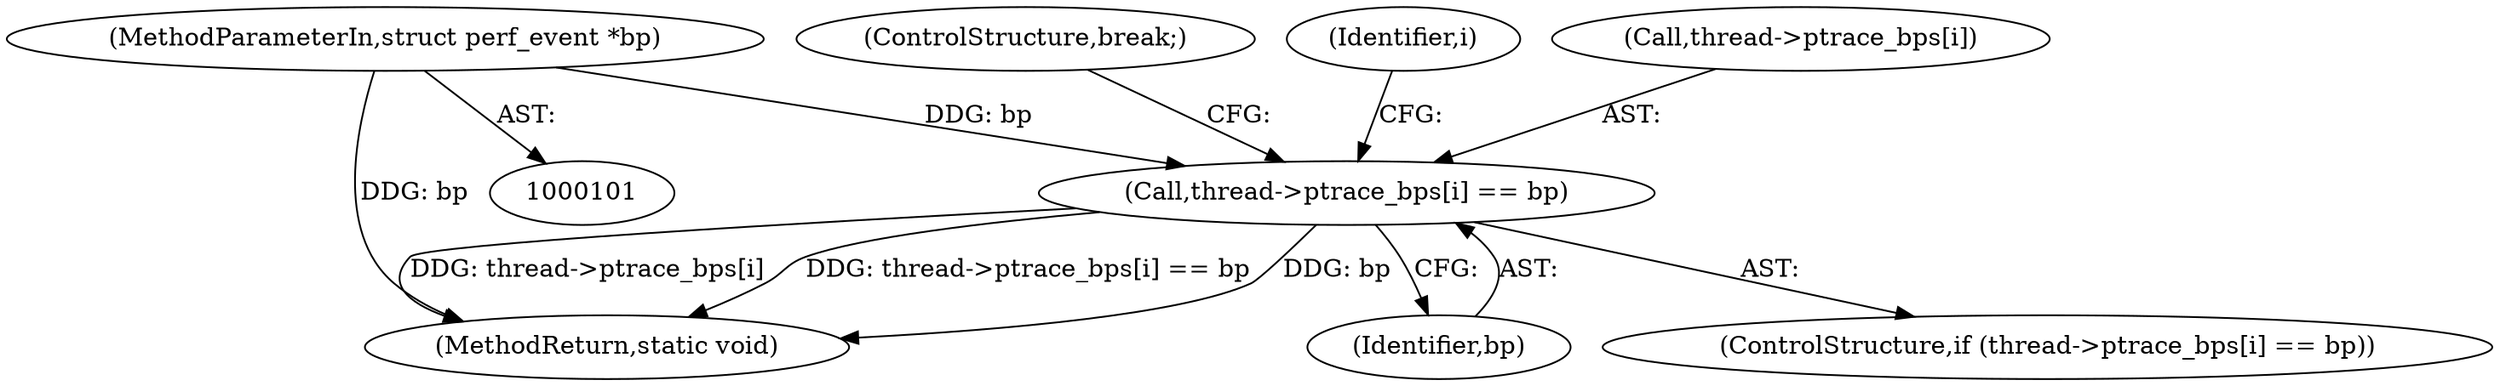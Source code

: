 digraph "0_linux_a8b0ca17b80e92faab46ee7179ba9e99ccb61233_51@API" {
"1000125" [label="(Call,thread->ptrace_bps[i] == bp)"];
"1000102" [label="(MethodParameterIn,struct perf_event *bp)"];
"1000102" [label="(MethodParameterIn,struct perf_event *bp)"];
"1000132" [label="(ControlStructure,break;)"];
"1000125" [label="(Call,thread->ptrace_bps[i] == bp)"];
"1000124" [label="(ControlStructure,if (thread->ptrace_bps[i] == bp))"];
"1000122" [label="(Identifier,i)"];
"1000140" [label="(MethodReturn,static void)"];
"1000131" [label="(Identifier,bp)"];
"1000126" [label="(Call,thread->ptrace_bps[i])"];
"1000125" -> "1000124"  [label="AST: "];
"1000125" -> "1000131"  [label="CFG: "];
"1000126" -> "1000125"  [label="AST: "];
"1000131" -> "1000125"  [label="AST: "];
"1000132" -> "1000125"  [label="CFG: "];
"1000122" -> "1000125"  [label="CFG: "];
"1000125" -> "1000140"  [label="DDG: thread->ptrace_bps[i]"];
"1000125" -> "1000140"  [label="DDG: thread->ptrace_bps[i] == bp"];
"1000125" -> "1000140"  [label="DDG: bp"];
"1000102" -> "1000125"  [label="DDG: bp"];
"1000102" -> "1000101"  [label="AST: "];
"1000102" -> "1000140"  [label="DDG: bp"];
}
